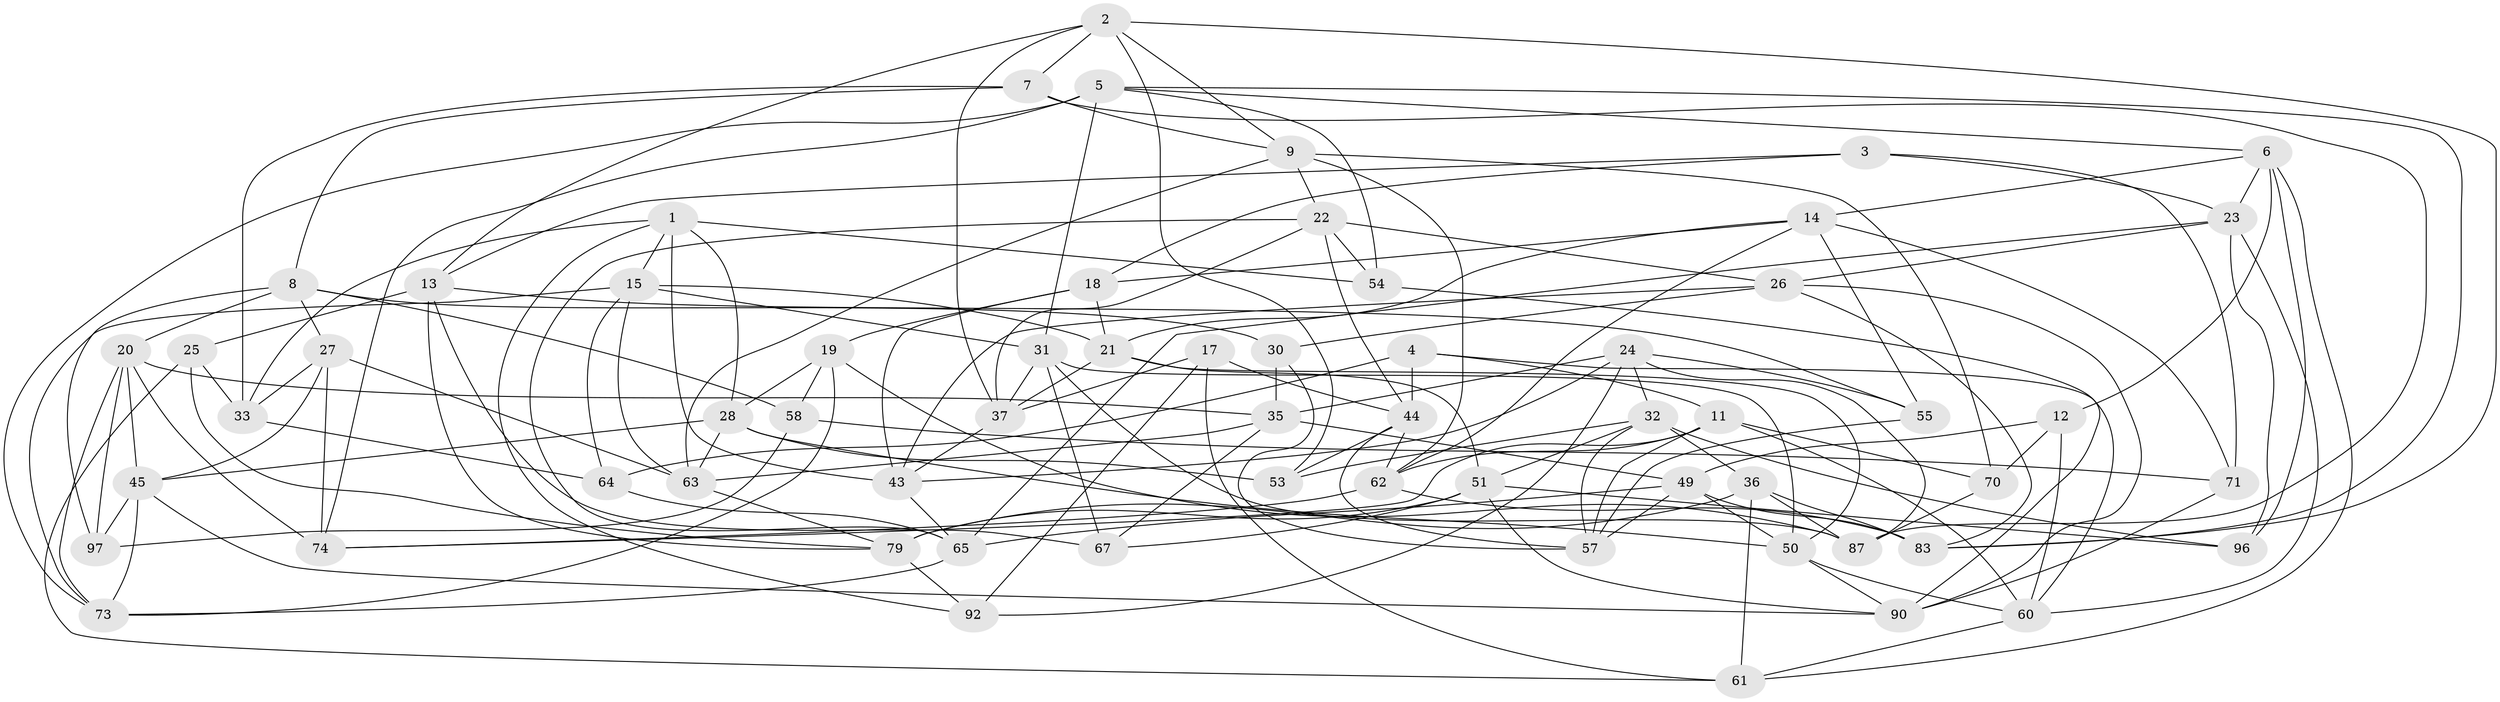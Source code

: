 // Generated by graph-tools (version 1.1) at 2025/52/02/27/25 19:52:29]
// undirected, 62 vertices, 165 edges
graph export_dot {
graph [start="1"]
  node [color=gray90,style=filled];
  1 [super="+86"];
  2 [super="+52"];
  3;
  4;
  5 [super="+76"];
  6 [super="+81"];
  7 [super="+34"];
  8 [super="+10"];
  9 [super="+59"];
  11 [super="+47"];
  12;
  13 [super="+38"];
  14 [super="+46"];
  15 [super="+16"];
  17;
  18 [super="+98"];
  19 [super="+56"];
  20 [super="+94"];
  21 [super="+77"];
  22 [super="+103"];
  23 [super="+29"];
  24 [super="+41"];
  25;
  26 [super="+39"];
  27 [super="+105"];
  28 [super="+42"];
  30;
  31 [super="+80"];
  32 [super="+69"];
  33 [super="+40"];
  35 [super="+104"];
  36 [super="+102"];
  37 [super="+68"];
  43 [super="+48"];
  44 [super="+107"];
  45 [super="+99"];
  49 [super="+84"];
  50 [super="+72"];
  51 [super="+101"];
  53;
  54;
  55;
  57 [super="+82"];
  58;
  60 [super="+95"];
  61 [super="+75"];
  62 [super="+100"];
  63 [super="+66"];
  64;
  65 [super="+106"];
  67;
  70;
  71;
  73 [super="+85"];
  74 [super="+78"];
  79 [super="+91"];
  83 [super="+89"];
  87 [super="+88"];
  90 [super="+93"];
  92;
  96;
  97;
  1 -- 15;
  1 -- 28;
  1 -- 92;
  1 -- 43;
  1 -- 54;
  1 -- 33;
  2 -- 9;
  2 -- 53;
  2 -- 83;
  2 -- 13;
  2 -- 7;
  2 -- 37;
  3 -- 18;
  3 -- 71;
  3 -- 13;
  3 -- 23;
  4 -- 64;
  4 -- 60;
  4 -- 44;
  4 -- 11;
  5 -- 6;
  5 -- 73;
  5 -- 83;
  5 -- 74;
  5 -- 54;
  5 -- 31;
  6 -- 96;
  6 -- 12;
  6 -- 14;
  6 -- 61;
  6 -- 23;
  7 -- 8;
  7 -- 33 [weight=2];
  7 -- 9;
  7 -- 87;
  8 -- 30;
  8 -- 27;
  8 -- 97;
  8 -- 58;
  8 -- 20;
  9 -- 62;
  9 -- 63;
  9 -- 22;
  9 -- 70;
  11 -- 70;
  11 -- 60;
  11 -- 74;
  11 -- 62;
  11 -- 57;
  12 -- 49;
  12 -- 70;
  12 -- 60;
  13 -- 67;
  13 -- 25;
  13 -- 55;
  13 -- 79;
  14 -- 71;
  14 -- 62;
  14 -- 55;
  14 -- 21;
  14 -- 18;
  15 -- 64;
  15 -- 63;
  15 -- 73;
  15 -- 31;
  15 -- 21;
  17 -- 61;
  17 -- 44;
  17 -- 37;
  17 -- 92;
  18 -- 19 [weight=2];
  18 -- 21;
  18 -- 43;
  19 -- 28;
  19 -- 73;
  19 -- 58;
  19 -- 87;
  20 -- 74;
  20 -- 45;
  20 -- 73;
  20 -- 35;
  20 -- 97;
  21 -- 37;
  21 -- 50;
  21 -- 51;
  22 -- 44;
  22 -- 54;
  22 -- 65;
  22 -- 26;
  22 -- 37;
  23 -- 26;
  23 -- 60;
  23 -- 96;
  23 -- 65;
  24 -- 32;
  24 -- 43;
  24 -- 55;
  24 -- 92;
  24 -- 35;
  24 -- 87;
  25 -- 79;
  25 -- 61;
  25 -- 33;
  26 -- 30;
  26 -- 90;
  26 -- 83;
  26 -- 43;
  27 -- 63;
  27 -- 74 [weight=2];
  27 -- 45;
  27 -- 33;
  28 -- 63;
  28 -- 50;
  28 -- 45;
  28 -- 53;
  30 -- 35;
  30 -- 57;
  31 -- 37;
  31 -- 50;
  31 -- 67;
  31 -- 87;
  32 -- 53;
  32 -- 51;
  32 -- 57;
  32 -- 36;
  32 -- 96;
  33 -- 64;
  35 -- 67;
  35 -- 63;
  35 -- 49;
  36 -- 61 [weight=2];
  36 -- 79;
  36 -- 83;
  36 -- 87;
  37 -- 43;
  43 -- 65;
  44 -- 53;
  44 -- 62;
  44 -- 57;
  45 -- 90;
  45 -- 73;
  45 -- 97;
  49 -- 65;
  49 -- 57;
  49 -- 83;
  49 -- 50;
  50 -- 60;
  50 -- 90;
  51 -- 96;
  51 -- 79;
  51 -- 90;
  51 -- 67;
  54 -- 90;
  55 -- 57;
  58 -- 71;
  58 -- 97;
  60 -- 61;
  62 -- 74;
  62 -- 83;
  63 -- 79;
  64 -- 65;
  65 -- 73;
  70 -- 87;
  71 -- 90;
  79 -- 92;
}
